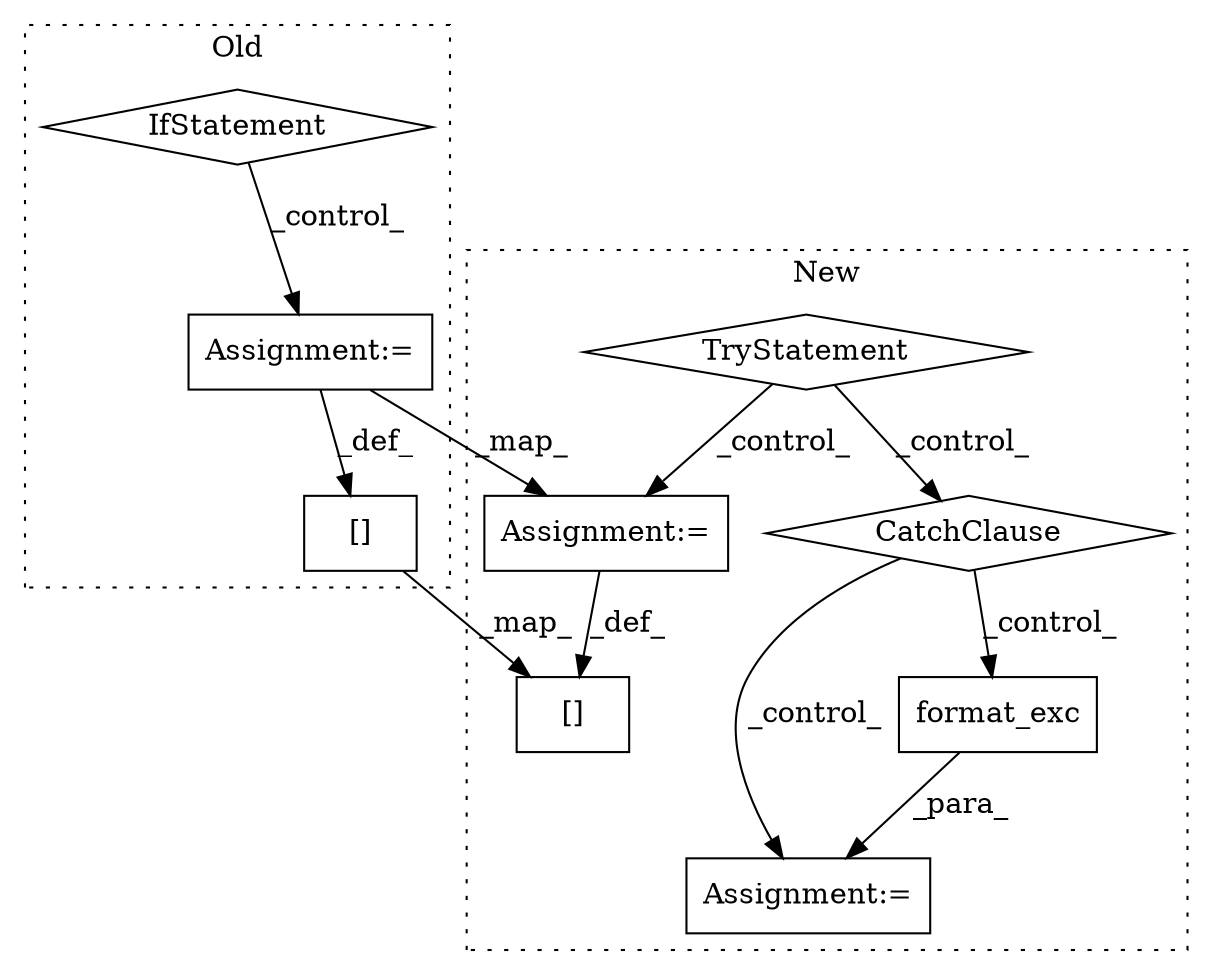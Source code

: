 digraph G {
subgraph cluster0 {
1 [label="IfStatement" a="25" s="10618,10626" l="4,2" shape="diamond"];
6 [label="Assignment:=" a="7" s="11036" l="1" shape="box"];
8 [label="[]" a="2" s="11008,11035" l="10,1" shape="box"];
label = "Old";
style="dotted";
}
subgraph cluster1 {
2 [label="format_exc" a="32" s="11926" l="12" shape="box"];
3 [label="CatchClause" a="12" s="11720,11773" l="11,2" shape="diamond"];
4 [label="TryStatement" a="54" s="6112" l="4" shape="diamond"];
5 [label="Assignment:=" a="7" s="11915" l="1" shape="box"];
7 [label="Assignment:=" a="7" s="11304" l="1" shape="box"];
9 [label="[]" a="2" s="11276,11303" l="10,1" shape="box"];
label = "New";
style="dotted";
}
1 -> 6 [label="_control_"];
2 -> 5 [label="_para_"];
3 -> 5 [label="_control_"];
3 -> 2 [label="_control_"];
4 -> 7 [label="_control_"];
4 -> 3 [label="_control_"];
6 -> 8 [label="_def_"];
6 -> 7 [label="_map_"];
7 -> 9 [label="_def_"];
8 -> 9 [label="_map_"];
}